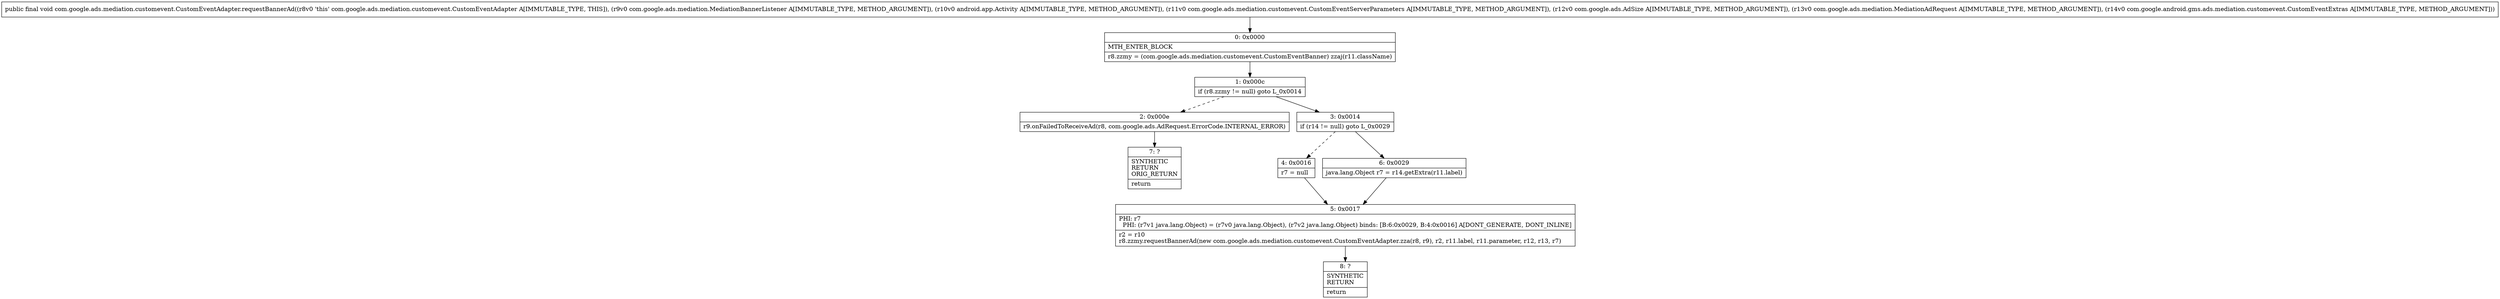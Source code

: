 digraph "CFG forcom.google.ads.mediation.customevent.CustomEventAdapter.requestBannerAd(Lcom\/google\/ads\/mediation\/MediationBannerListener;Landroid\/app\/Activity;Lcom\/google\/ads\/mediation\/customevent\/CustomEventServerParameters;Lcom\/google\/ads\/AdSize;Lcom\/google\/ads\/mediation\/MediationAdRequest;Lcom\/google\/android\/gms\/ads\/mediation\/customevent\/CustomEventExtras;)V" {
Node_0 [shape=record,label="{0\:\ 0x0000|MTH_ENTER_BLOCK\l|r8.zzmy = (com.google.ads.mediation.customevent.CustomEventBanner) zzaj(r11.className)\l}"];
Node_1 [shape=record,label="{1\:\ 0x000c|if (r8.zzmy != null) goto L_0x0014\l}"];
Node_2 [shape=record,label="{2\:\ 0x000e|r9.onFailedToReceiveAd(r8, com.google.ads.AdRequest.ErrorCode.INTERNAL_ERROR)\l}"];
Node_3 [shape=record,label="{3\:\ 0x0014|if (r14 != null) goto L_0x0029\l}"];
Node_4 [shape=record,label="{4\:\ 0x0016|r7 = null\l}"];
Node_5 [shape=record,label="{5\:\ 0x0017|PHI: r7 \l  PHI: (r7v1 java.lang.Object) = (r7v0 java.lang.Object), (r7v2 java.lang.Object) binds: [B:6:0x0029, B:4:0x0016] A[DONT_GENERATE, DONT_INLINE]\l|r2 = r10\lr8.zzmy.requestBannerAd(new com.google.ads.mediation.customevent.CustomEventAdapter.zza(r8, r9), r2, r11.label, r11.parameter, r12, r13, r7)\l}"];
Node_6 [shape=record,label="{6\:\ 0x0029|java.lang.Object r7 = r14.getExtra(r11.label)\l}"];
Node_7 [shape=record,label="{7\:\ ?|SYNTHETIC\lRETURN\lORIG_RETURN\l|return\l}"];
Node_8 [shape=record,label="{8\:\ ?|SYNTHETIC\lRETURN\l|return\l}"];
MethodNode[shape=record,label="{public final void com.google.ads.mediation.customevent.CustomEventAdapter.requestBannerAd((r8v0 'this' com.google.ads.mediation.customevent.CustomEventAdapter A[IMMUTABLE_TYPE, THIS]), (r9v0 com.google.ads.mediation.MediationBannerListener A[IMMUTABLE_TYPE, METHOD_ARGUMENT]), (r10v0 android.app.Activity A[IMMUTABLE_TYPE, METHOD_ARGUMENT]), (r11v0 com.google.ads.mediation.customevent.CustomEventServerParameters A[IMMUTABLE_TYPE, METHOD_ARGUMENT]), (r12v0 com.google.ads.AdSize A[IMMUTABLE_TYPE, METHOD_ARGUMENT]), (r13v0 com.google.ads.mediation.MediationAdRequest A[IMMUTABLE_TYPE, METHOD_ARGUMENT]), (r14v0 com.google.android.gms.ads.mediation.customevent.CustomEventExtras A[IMMUTABLE_TYPE, METHOD_ARGUMENT])) }"];
MethodNode -> Node_0;
Node_0 -> Node_1;
Node_1 -> Node_2[style=dashed];
Node_1 -> Node_3;
Node_2 -> Node_7;
Node_3 -> Node_4[style=dashed];
Node_3 -> Node_6;
Node_4 -> Node_5;
Node_5 -> Node_8;
Node_6 -> Node_5;
}

